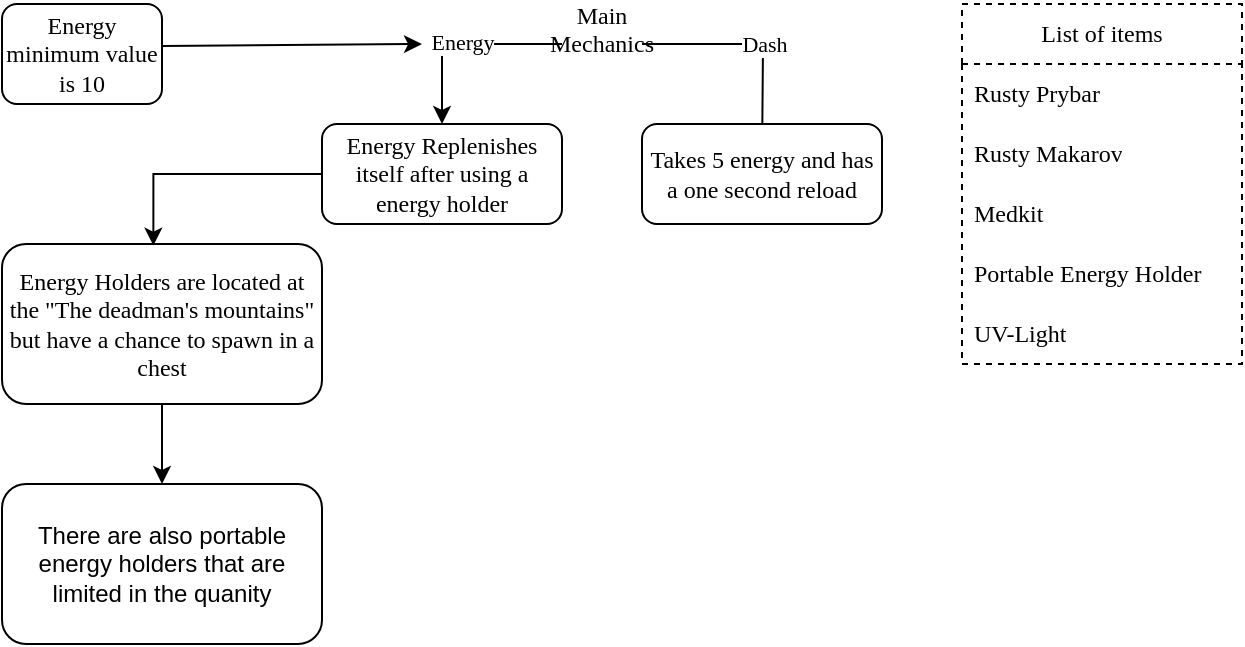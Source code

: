 <mxfile version="24.2.2" type="github">
  <diagram name="Strona-1" id="uI2bXab8AUj78JsQwhyn">
    <mxGraphModel dx="868" dy="446" grid="1" gridSize="10" guides="1" tooltips="1" connect="1" arrows="1" fold="1" page="1" pageScale="1" pageWidth="827" pageHeight="1169" math="0" shadow="0">
      <root>
        <mxCell id="0" />
        <mxCell id="1" parent="0" />
        <mxCell id="OVItRbxoTBf1ethGUC-Q-3" value="Dash" style="edgeStyle=orthogonalEdgeStyle;rounded=0;orthogonalLoop=1;jettySize=auto;html=1;exitX=1;exitY=0.5;exitDx=0;exitDy=0;fontFamily=Tahoma;horizontal=1;" parent="1" source="OVItRbxoTBf1ethGUC-Q-1" edge="1">
          <mxGeometry relative="1" as="geometry">
            <mxPoint x="420" y="200" as="targetPoint" />
            <mxPoint x="360" y="140" as="sourcePoint" />
          </mxGeometry>
        </mxCell>
        <mxCell id="OVItRbxoTBf1ethGUC-Q-4" value="Energy" style="edgeStyle=orthogonalEdgeStyle;rounded=0;orthogonalLoop=1;jettySize=auto;html=1;fontFamily=Tahoma;horizontal=1;" parent="1" source="OVItRbxoTBf1ethGUC-Q-1" target="OVItRbxoTBf1ethGUC-Q-5" edge="1">
          <mxGeometry x="-0.004" y="-1" relative="1" as="geometry">
            <mxPoint x="260" y="200" as="targetPoint" />
            <Array as="points">
              <mxPoint x="260" y="140" />
            </Array>
            <mxPoint as="offset" />
          </mxGeometry>
        </mxCell>
        <mxCell id="OVItRbxoTBf1ethGUC-Q-1" value="Main Mechanics&lt;div&gt;&lt;br&gt;&lt;/div&gt;" style="text;html=1;align=center;verticalAlign=middle;whiteSpace=wrap;rounded=0;fontFamily=Tahoma;horizontal=1;" parent="1" vertex="1">
          <mxGeometry x="320" y="120" width="40" height="40" as="geometry" />
        </mxCell>
        <mxCell id="OVItRbxoTBf1ethGUC-Q-5" value="Energy Replenishes itself after using a energy holder" style="rounded=1;whiteSpace=wrap;html=1;fontFamily=Tahoma;horizontal=1;" parent="1" vertex="1">
          <mxGeometry x="200" y="180" width="120" height="50" as="geometry" />
        </mxCell>
        <mxCell id="OVItRbxoTBf1ethGUC-Q-6" value="Takes 5 energy and has a one second reload" style="rounded=1;whiteSpace=wrap;html=1;fontFamily=Tahoma;horizontal=1;" parent="1" vertex="1">
          <mxGeometry x="360" y="180" width="120" height="50" as="geometry" />
        </mxCell>
        <mxCell id="jzNnugBUa8Sxr_mmBCBc-9" style="edgeStyle=orthogonalEdgeStyle;rounded=0;orthogonalLoop=1;jettySize=auto;html=1;exitX=0.5;exitY=1;exitDx=0;exitDy=0;" edge="1" parent="1" source="OVItRbxoTBf1ethGUC-Q-8">
          <mxGeometry relative="1" as="geometry">
            <mxPoint x="120" y="360" as="targetPoint" />
            <mxPoint x="130" y="330" as="sourcePoint" />
          </mxGeometry>
        </mxCell>
        <mxCell id="OVItRbxoTBf1ethGUC-Q-8" value="Energy Holders are located at the &quot;The deadman&#39;s mountains&quot; but have a chance to spawn in a ches&lt;span style=&quot;background-color: initial;&quot;&gt;t&lt;/span&gt;" style="rounded=1;whiteSpace=wrap;html=1;fontFamily=Tahoma;horizontal=1;" parent="1" vertex="1">
          <mxGeometry x="40" y="240" width="160" height="80" as="geometry" />
        </mxCell>
        <mxCell id="OVItRbxoTBf1ethGUC-Q-9" style="edgeStyle=orthogonalEdgeStyle;rounded=0;orthogonalLoop=1;jettySize=auto;html=1;exitX=0;exitY=0.5;exitDx=0;exitDy=0;entryX=0.473;entryY=0.01;entryDx=0;entryDy=0;entryPerimeter=0;" parent="1" source="OVItRbxoTBf1ethGUC-Q-5" target="OVItRbxoTBf1ethGUC-Q-8" edge="1">
          <mxGeometry relative="1" as="geometry" />
        </mxCell>
        <mxCell id="jzNnugBUa8Sxr_mmBCBc-2" style="edgeStyle=orthogonalEdgeStyle;rounded=0;orthogonalLoop=1;jettySize=auto;html=1;exitX=0.999;exitY=0.419;exitDx=0;exitDy=0;exitPerimeter=0;" edge="1" parent="1" source="jzNnugBUa8Sxr_mmBCBc-1">
          <mxGeometry relative="1" as="geometry">
            <mxPoint x="250" y="140" as="targetPoint" />
            <Array as="points">
              <mxPoint x="250" y="140" />
            </Array>
          </mxGeometry>
        </mxCell>
        <mxCell id="jzNnugBUa8Sxr_mmBCBc-1" value="Energy minimum value is 10" style="rounded=1;whiteSpace=wrap;html=1;fontFamily=Tahoma;horizontal=1;" vertex="1" parent="1">
          <mxGeometry x="40" y="120" width="80" height="50" as="geometry" />
        </mxCell>
        <mxCell id="jzNnugBUa8Sxr_mmBCBc-3" value="List of items" style="swimlane;fontStyle=0;childLayout=stackLayout;horizontal=1;startSize=30;horizontalStack=0;resizeParent=1;resizeParentMax=0;resizeLast=0;collapsible=1;marginBottom=0;whiteSpace=wrap;html=1;dashed=1;fontFamily=Tahoma;" vertex="1" parent="1">
          <mxGeometry x="520" y="120" width="140" height="180" as="geometry">
            <mxRectangle x="520" y="120" width="100" height="30" as="alternateBounds" />
          </mxGeometry>
        </mxCell>
        <mxCell id="jzNnugBUa8Sxr_mmBCBc-4" value="Rusty Prybar" style="text;strokeColor=none;fillColor=none;align=left;verticalAlign=middle;spacingLeft=4;spacingRight=4;overflow=hidden;points=[[0,0.5],[1,0.5]];portConstraint=eastwest;rotatable=0;whiteSpace=wrap;html=1;fontFamily=Tahoma;horizontal=1;" vertex="1" parent="jzNnugBUa8Sxr_mmBCBc-3">
          <mxGeometry y="30" width="140" height="30" as="geometry" />
        </mxCell>
        <mxCell id="jzNnugBUa8Sxr_mmBCBc-5" value="Rusty Makarov" style="text;strokeColor=none;fillColor=none;align=left;verticalAlign=middle;spacingLeft=4;spacingRight=4;overflow=hidden;points=[[0,0.5],[1,0.5]];portConstraint=eastwest;rotatable=0;whiteSpace=wrap;html=1;fontFamily=Tahoma;horizontal=1;" vertex="1" parent="jzNnugBUa8Sxr_mmBCBc-3">
          <mxGeometry y="60" width="140" height="30" as="geometry" />
        </mxCell>
        <mxCell id="jzNnugBUa8Sxr_mmBCBc-6" value="Medkit" style="text;strokeColor=none;fillColor=none;align=left;verticalAlign=middle;spacingLeft=4;spacingRight=4;overflow=hidden;points=[[0,0.5],[1,0.5]];portConstraint=eastwest;rotatable=0;whiteSpace=wrap;html=1;fontFamily=Tahoma;horizontal=1;" vertex="1" parent="jzNnugBUa8Sxr_mmBCBc-3">
          <mxGeometry y="90" width="140" height="30" as="geometry" />
        </mxCell>
        <mxCell id="jzNnugBUa8Sxr_mmBCBc-7" value="Portable Energy Holder" style="text;strokeColor=none;fillColor=none;align=left;verticalAlign=middle;spacingLeft=4;spacingRight=4;overflow=hidden;points=[[0,0.5],[1,0.5]];portConstraint=eastwest;rotatable=0;whiteSpace=wrap;html=1;fontFamily=Tahoma;horizontal=1;" vertex="1" parent="jzNnugBUa8Sxr_mmBCBc-3">
          <mxGeometry y="120" width="140" height="30" as="geometry" />
        </mxCell>
        <mxCell id="jzNnugBUa8Sxr_mmBCBc-8" value="UV-Light" style="text;strokeColor=none;fillColor=none;align=left;verticalAlign=middle;spacingLeft=4;spacingRight=4;overflow=hidden;points=[[0,0.5],[1,0.5]];portConstraint=eastwest;rotatable=0;whiteSpace=wrap;html=1;fontFamily=Tahoma;horizontal=1;" vertex="1" parent="jzNnugBUa8Sxr_mmBCBc-3">
          <mxGeometry y="150" width="140" height="30" as="geometry" />
        </mxCell>
        <mxCell id="jzNnugBUa8Sxr_mmBCBc-10" value="There are also portable energy holders that are limited in the quanity" style="rounded=1;whiteSpace=wrap;html=1;" vertex="1" parent="1">
          <mxGeometry x="40" y="360" width="160" height="80" as="geometry" />
        </mxCell>
      </root>
    </mxGraphModel>
  </diagram>
</mxfile>
